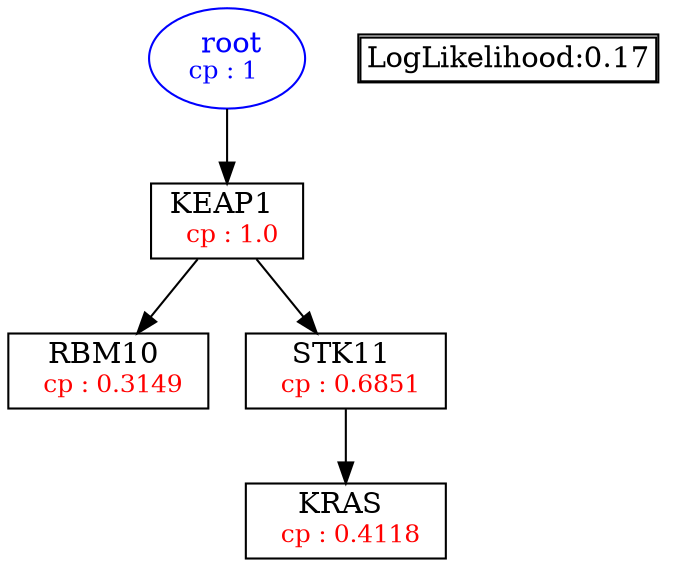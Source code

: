 digraph tree {
    "root" [label=<<font color='Blue'> root</font><br/><font color='Blue' POINT-SIZE='12'>cp : 1 </font>>, shape=oval, color=Blue];
    "S2" [label =<KEAP1 <br/> <font color='Red' POINT-SIZE='12'> cp : 1.0 </font>>, shape=box];
    "S3" [label =<RBM10 <br/> <font color='Red' POINT-SIZE='12'> cp : 0.3149 </font>>, shape=box];
    "S4" [label =<STK11 <br/> <font color='Red' POINT-SIZE='12'> cp : 0.6851 </font>>, shape=box];
    "S1" [label =<KRAS <br/> <font color='Red' POINT-SIZE='12'> cp : 0.4118 </font>>, shape=box];
    "root" -> "S2";
    "S2" -> "S3";
    "S2" -> "S4";
    "S4" -> "S1";

    node[shape=plaintext]
    fontsize="10"
    struct1 [label=
    <<TABLE BORDER="1" CELLBORDER="1" CELLSPACING="0" >
    <TR><TD ALIGN="LEFT">LogLikelihood:0.17</TD></TR>
    </TABLE>>];

}
